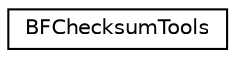 digraph "Graphical Class Hierarchy"
{
 // LATEX_PDF_SIZE
  edge [fontname="Helvetica",fontsize="10",labelfontname="Helvetica",labelfontsize="10"];
  node [fontname="Helvetica",fontsize="10",shape=record];
  rankdir="LR";
  Node0 [label="BFChecksumTools",height=0.2,width=0.4,color="black", fillcolor="white", style="filled",URL="$d0/d53/structBFChecksumTools.html",tooltip=" "];
}
